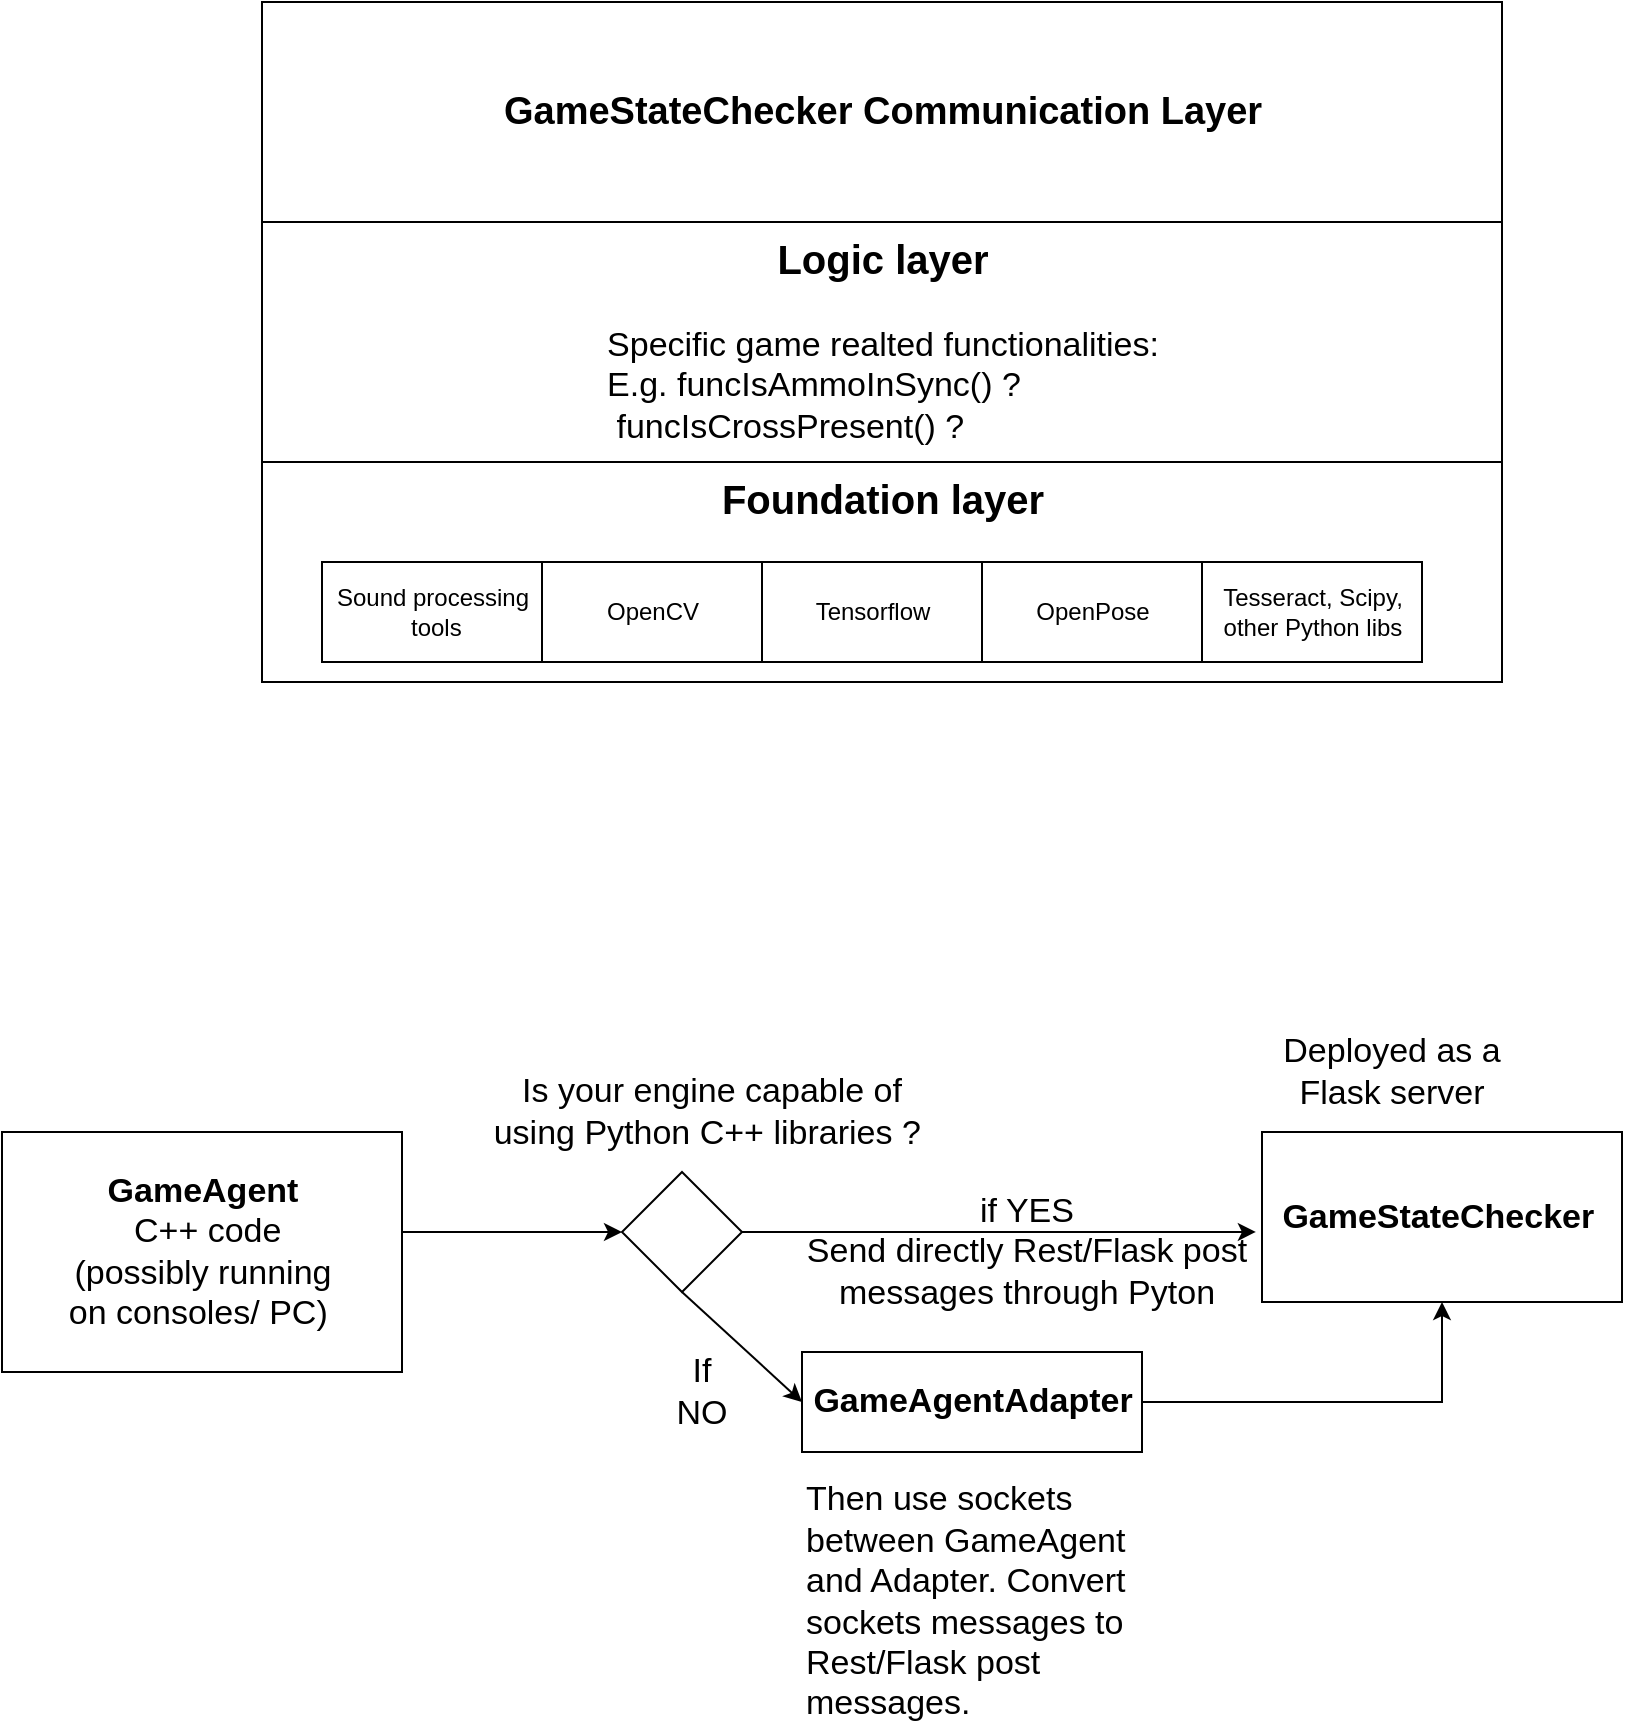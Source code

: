 <mxfile version="13.0.3" type="device"><diagram id="O0Rk3Hw3X3kJKL_n2gOh" name="Page-1"><mxGraphModel dx="1539" dy="1186" grid="1" gridSize="10" guides="1" tooltips="1" connect="1" arrows="1" fold="1" page="1" pageScale="1" pageWidth="850" pageHeight="1100" math="0" shadow="0"><root><mxCell id="0"/><mxCell id="1" parent="0"/><mxCell id="sFH7A3iAehjQfpcrN3Ke-2" value="&lt;b style=&quot;font-family: &amp;#34;helvetica&amp;#34;&quot;&gt;&lt;font style=&quot;font-size: 20px&quot;&gt;Foundation layer&lt;/font&gt;&lt;/b&gt;" style="html=1;align=center;labelPosition=center;verticalLabelPosition=middle;verticalAlign=top;fontSize=17;" vertex="1" parent="1"><mxGeometry x="160" y="310" width="620" height="110" as="geometry"/></mxCell><mxCell id="sFH7A3iAehjQfpcrN3Ke-4" value="Sound processing&lt;br&gt;&amp;nbsp;tools" style="html=1;" vertex="1" parent="1"><mxGeometry x="190" y="360" width="110" height="50" as="geometry"/></mxCell><mxCell id="sFH7A3iAehjQfpcrN3Ke-5" value="OpenCV" style="html=1;" vertex="1" parent="1"><mxGeometry x="300" y="360" width="110" height="50" as="geometry"/></mxCell><mxCell id="sFH7A3iAehjQfpcrN3Ke-6" value="Tensorflow" style="html=1;" vertex="1" parent="1"><mxGeometry x="410" y="360" width="110" height="50" as="geometry"/></mxCell><mxCell id="sFH7A3iAehjQfpcrN3Ke-7" value="OpenPose" style="html=1;" vertex="1" parent="1"><mxGeometry x="520" y="360" width="110" height="50" as="geometry"/></mxCell><mxCell id="sFH7A3iAehjQfpcrN3Ke-8" value="Tesseract, Scipy,&lt;br&gt;other Python libs" style="html=1;" vertex="1" parent="1"><mxGeometry x="630" y="360" width="110" height="50" as="geometry"/></mxCell><mxCell id="sFH7A3iAehjQfpcrN3Ke-11" value="&lt;font face=&quot;helvetica&quot;&gt;&lt;b&gt;&lt;font style=&quot;font-size: 20px&quot;&gt;Logic layer&lt;br&gt;&lt;/font&gt;&lt;/b&gt;&lt;br&gt;&lt;div style=&quot;text-align: left&quot;&gt;&lt;span&gt;Specific game realted functionalities:&lt;/span&gt;&lt;/div&gt;&lt;div style=&quot;text-align: left&quot;&gt;&lt;span&gt;E.g. funcIsAmmoInSync() ?&lt;/span&gt;&lt;/div&gt;&lt;div style=&quot;text-align: left&quot;&gt;&lt;span&gt;&amp;nbsp;funcIsCrossPresent() ?&lt;/span&gt;&lt;/div&gt;&lt;/font&gt;" style="html=1;align=center;labelPosition=center;verticalLabelPosition=middle;verticalAlign=top;fontSize=17;" vertex="1" parent="1"><mxGeometry x="160" y="190" width="620" height="120" as="geometry"/></mxCell><mxCell id="sFH7A3iAehjQfpcrN3Ke-12" value="&lt;b&gt;&lt;font style=&quot;font-size: 19px&quot;&gt;GameStateChecker Communication Layer&lt;/font&gt;&lt;/b&gt;" style="html=1;fontSize=17;align=center;" vertex="1" parent="1"><mxGeometry x="160" y="80" width="620" height="110" as="geometry"/></mxCell><mxCell id="sFH7A3iAehjQfpcrN3Ke-13" value="&lt;b&gt;GameAgent&lt;/b&gt;&lt;br&gt;&amp;nbsp;C++ code&lt;br&gt;(possibly running &lt;br&gt;on consoles/ PC)&amp;nbsp;" style="html=1;fontSize=17;align=center;" vertex="1" parent="1"><mxGeometry x="30" y="645" width="200" height="120" as="geometry"/></mxCell><mxCell id="sFH7A3iAehjQfpcrN3Ke-14" value="&lt;b&gt;GameStateChecker&amp;nbsp;&lt;/b&gt;" style="html=1;fontSize=17;align=center;" vertex="1" parent="1"><mxGeometry x="660" y="645" width="180" height="85" as="geometry"/></mxCell><mxCell id="sFH7A3iAehjQfpcrN3Ke-31" style="edgeStyle=orthogonalEdgeStyle;rounded=0;orthogonalLoop=1;jettySize=auto;html=1;exitX=1;exitY=0.5;exitDx=0;exitDy=0;entryX=0.5;entryY=1;entryDx=0;entryDy=0;fontSize=17;" edge="1" parent="1" source="sFH7A3iAehjQfpcrN3Ke-15" target="sFH7A3iAehjQfpcrN3Ke-14"><mxGeometry relative="1" as="geometry"/></mxCell><mxCell id="sFH7A3iAehjQfpcrN3Ke-15" value="&lt;b&gt;GameAgentAdapter&lt;/b&gt;" style="html=1;fontSize=17;align=center;" vertex="1" parent="1"><mxGeometry x="430" y="755" width="170" height="50" as="geometry"/></mxCell><mxCell id="sFH7A3iAehjQfpcrN3Ke-19" value="" style="rhombus;whiteSpace=wrap;html=1;fontSize=17;align=center;" vertex="1" parent="1"><mxGeometry x="340" y="665" width="60" height="60" as="geometry"/></mxCell><mxCell id="sFH7A3iAehjQfpcrN3Ke-20" value="Is your engine capable of using Python C++ libraries ?&amp;nbsp;" style="text;html=1;strokeColor=none;fillColor=none;align=center;verticalAlign=middle;whiteSpace=wrap;rounded=0;fontSize=17;" vertex="1" parent="1"><mxGeometry x="270" y="625" width="230" height="20" as="geometry"/></mxCell><mxCell id="sFH7A3iAehjQfpcrN3Ke-22" value="" style="endArrow=classic;html=1;fontSize=17;entryX=0;entryY=0.5;entryDx=0;entryDy=0;" edge="1" parent="1" target="sFH7A3iAehjQfpcrN3Ke-19"><mxGeometry width="50" height="50" relative="1" as="geometry"><mxPoint x="230" y="695" as="sourcePoint"/><mxPoint x="280" y="695" as="targetPoint"/></mxGeometry></mxCell><mxCell id="sFH7A3iAehjQfpcrN3Ke-24" value="" style="endArrow=classic;html=1;fontSize=17;entryX=0;entryY=0.5;entryDx=0;entryDy=0;exitX=0.5;exitY=1;exitDx=0;exitDy=0;" edge="1" parent="1" source="sFH7A3iAehjQfpcrN3Ke-19" target="sFH7A3iAehjQfpcrN3Ke-15"><mxGeometry width="50" height="50" relative="1" as="geometry"><mxPoint x="380" y="725" as="sourcePoint"/><mxPoint x="490" y="725" as="targetPoint"/></mxGeometry></mxCell><mxCell id="sFH7A3iAehjQfpcrN3Ke-25" value="If NO" style="text;html=1;strokeColor=none;fillColor=none;align=center;verticalAlign=middle;whiteSpace=wrap;rounded=0;fontSize=17;" vertex="1" parent="1"><mxGeometry x="360" y="765" width="40" height="20" as="geometry"/></mxCell><mxCell id="sFH7A3iAehjQfpcrN3Ke-29" value="&lt;span style=&quot;background-color: rgb(255 , 255 , 255)&quot;&gt;Then use sockets between GameAgent and Adapter. Convert sockets messages to Rest/Flask post messages.&lt;/span&gt;" style="text;html=1;strokeColor=none;fillColor=none;align=left;verticalAlign=middle;whiteSpace=wrap;rounded=0;fontSize=17;" vertex="1" parent="1"><mxGeometry x="430" y="870" width="190" height="20" as="geometry"/></mxCell><mxCell id="sFH7A3iAehjQfpcrN3Ke-33" value="" style="endArrow=classic;html=1;fontSize=17;exitX=1;exitY=0.5;exitDx=0;exitDy=0;entryX=-0.017;entryY=0.588;entryDx=0;entryDy=0;entryPerimeter=0;" edge="1" parent="1" source="sFH7A3iAehjQfpcrN3Ke-19" target="sFH7A3iAehjQfpcrN3Ke-14"><mxGeometry width="50" height="50" relative="1" as="geometry"><mxPoint x="450" y="600" as="sourcePoint"/><mxPoint x="500" y="550" as="targetPoint"/></mxGeometry></mxCell><mxCell id="sFH7A3iAehjQfpcrN3Ke-34" value="if YES&lt;br&gt;Send directly Rest/Flask post messages through Pyton" style="text;html=1;strokeColor=none;fillColor=none;align=center;verticalAlign=middle;whiteSpace=wrap;rounded=0;fontSize=17;" vertex="1" parent="1"><mxGeometry x="400" y="695" width="285" height="20" as="geometry"/></mxCell><mxCell id="sFH7A3iAehjQfpcrN3Ke-38" value="Deployed as a Flask server" style="text;html=1;strokeColor=none;fillColor=none;align=center;verticalAlign=middle;whiteSpace=wrap;rounded=0;fontSize=17;" vertex="1" parent="1"><mxGeometry x="660" y="605" width="130" height="20" as="geometry"/></mxCell></root></mxGraphModel></diagram></mxfile>